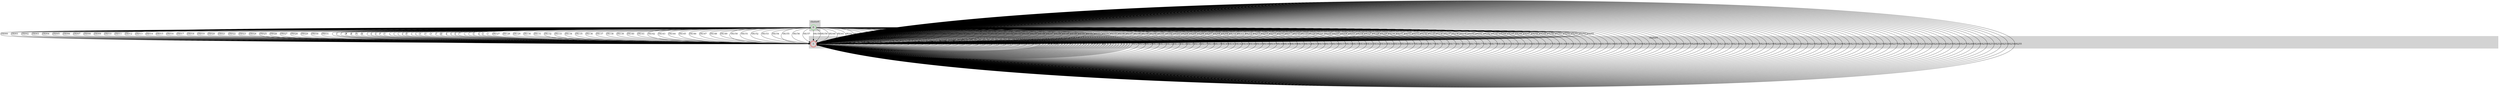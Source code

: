 digraph G {
subgraph cluster_0 {
style=filled;
color=lightgrey;
0[shape=circle color=green]
label=cluster0;
}
subgraph cluster_1 {
style=filled;
color=lightgrey;
1[shape=doublecircle color=red]
label=cluster1;
}
0->1[label= "0X000" ]
0->1[label= "0X001" ]
0->1[label= "0X002" ]
0->1[label= "0X003" ]
0->1[label= "0X004" ]
0->1[label= "0X005" ]
0->1[label= "0X006" ]
0->1[label= "0X007" ]
0->1[label= "0X008" ]
0->1[label= "0X009" ]
0->1[label= "0X010" ]
0->1[label= "0X011" ]
0->1[label= "0X012" ]
0->1[label= "0X013" ]
0->1[label= "0X014" ]
0->1[label= "0X015" ]
0->1[label= "0X016" ]
0->1[label= "0X017" ]
0->1[label= "0X018" ]
0->1[label= "0X019" ]
0->1[label= "0X020" ]
0->1[label= "0X021" ]
0->1[label= "0X022" ]
0->1[label= "0X023" ]
0->1[label= "0X024" ]
0->1[label= "0X025" ]
0->1[label= "0X026" ]
0->1[label= "0X027" ]
0->1[label= "0X028" ]
0->1[label= "0X029" ]
0->1[label= "0X030" ]
0->1[label= "0X031" ]
0->1[label= " " ]
0->1[label= "!" ]
0->1[label= "\"" ]
0->1[label= "#" ]
0->1[label= "$" ]
0->1[label= "%" ]
0->1[label= "&" ]
0->1[label= "'" ]
0->1[label= "(" ]
0->1[label= ")" ]
0->1[label= "*" ]
0->1[label= "+" ]
0->1[label= "," ]
0->1[label= "-" ]
0->1[label= "." ]
0->1[label= "/" ]
0->1[label= "0" ]
0->1[label= ":" ]
0->1[label= ";" ]
0->1[label= "<" ]
0->1[label= "=" ]
0->1[label= ">" ]
0->1[label= "?" ]
0->1[label= "@" ]
0->1[label= "[" ]
0->1[label= "\\" ]
0->1[label= "]" ]
0->1[label= "^" ]
0->1[label= "_" ]
0->1[label= "`" ]
0->1[label= "{" ]
0->1[label= "|" ]
0->1[label= "}" ]
0->1[label= "~" ]
0->1[label= "0X127" ]
0->1[label= "0X128" ]
0->1[label= "0X129" ]
0->1[label= "0X130" ]
0->1[label= "0X131" ]
0->1[label= "0X132" ]
0->1[label= "0X133" ]
0->1[label= "0X134" ]
0->1[label= "0X135" ]
0->1[label= "0X136" ]
0->1[label= "0X137" ]
0->1[label= "0X138" ]
0->1[label= "0X139" ]
0->1[label= "0X140" ]
0->1[label= "0X141" ]
0->1[label= "0X142" ]
0->1[label= "0X143" ]
0->1[label= "0X144" ]
0->1[label= "0X145" ]
0->1[label= "0X146" ]
0->1[label= "0X147" ]
0->1[label= "0X148" ]
0->1[label= "0X149" ]
0->1[label= "0X150" ]
0->1[label= "0X151" ]
0->1[label= "0X152" ]
0->1[label= "0X153" ]
0->1[label= "0X154" ]
0->1[label= "0X155" ]
0->1[label= "0X156" ]
0->1[label= "0X157" ]
0->1[label= "0X158" ]
0->1[label= "0X159" ]
0->1[label= "0X160" ]
0->1[label= "0X161" ]
0->1[label= "0X162" ]
0->1[label= "0X163" ]
0->1[label= "0X164" ]
0->1[label= "0X165" ]
0->1[label= "0X166" ]
0->1[label= "0X167" ]
0->1[label= "0X168" ]
0->1[label= "0X169" ]
0->1[label= "0X170" ]
0->1[label= "0X171" ]
0->1[label= "0X172" ]
0->1[label= "0X173" ]
0->1[label= "0X174" ]
0->1[label= "0X175" ]
0->1[label= "0X176" ]
0->1[label= "0X177" ]
0->1[label= "0X178" ]
0->1[label= "0X179" ]
0->1[label= "0X180" ]
0->1[label= "0X181" ]
0->1[label= "0X182" ]
0->1[label= "0X183" ]
0->1[label= "0X184" ]
0->1[label= "0X185" ]
0->1[label= "0X186" ]
0->1[label= "0X187" ]
0->1[label= "0X188" ]
0->1[label= "0X189" ]
0->1[label= "0X190" ]
0->1[label= "0X191" ]
0->1[label= "0X192" ]
0->1[label= "0X193" ]
0->1[label= "0X194" ]
0->1[label= "0X195" ]
0->1[label= "0X196" ]
0->1[label= "0X197" ]
0->1[label= "0X198" ]
0->1[label= "0X199" ]
0->1[label= "0X200" ]
0->1[label= "0X201" ]
0->1[label= "0X202" ]
0->1[label= "0X203" ]
0->1[label= "0X204" ]
0->1[label= "0X205" ]
0->1[label= "0X206" ]
0->1[label= "0X207" ]
0->1[label= "0X208" ]
0->1[label= "0X209" ]
0->1[label= "0X210" ]
0->1[label= "0X211" ]
0->1[label= "0X212" ]
0->1[label= "0X213" ]
0->1[label= "0X214" ]
0->1[label= "0X215" ]
0->1[label= "0X216" ]
0->1[label= "0X217" ]
0->1[label= "0X218" ]
0->1[label= "0X219" ]
0->1[label= "0X220" ]
0->1[label= "0X221" ]
0->1[label= "0X222" ]
0->1[label= "0X223" ]
0->1[label= "0X224" ]
0->1[label= "0X225" ]
0->1[label= "0X226" ]
0->1[label= "0X227" ]
0->1[label= "0X228" ]
0->1[label= "0X229" ]
0->1[label= "0X230" ]
0->1[label= "0X231" ]
0->1[label= "0X232" ]
0->1[label= "0X233" ]
0->1[label= "0X234" ]
0->1[label= "0X235" ]
0->1[label= "0X236" ]
0->1[label= "0X237" ]
0->1[label= "0X238" ]
0->1[label= "0X239" ]
0->1[label= "0X240" ]
0->1[label= "0X241" ]
0->1[label= "0X242" ]
0->1[label= "0X243" ]
0->1[label= "0X244" ]
0->1[label= "0X245" ]
0->1[label= "0X246" ]
0->1[label= "0X247" ]
0->1[label= "0X248" ]
0->1[label= "0X249" ]
0->1[label= "0X250" ]
0->1[label= "0X251" ]
0->1[label= "0X252" ]
0->1[label= "0X253" ]
0->1[label= "0X254" ]
0->1[label= "0X255" ]
1->1[label= "0X000" ]
1->1[label= "0X001" ]
1->1[label= "0X002" ]
1->1[label= "0X003" ]
1->1[label= "0X004" ]
1->1[label= "0X005" ]
1->1[label= "0X006" ]
1->1[label= "0X007" ]
1->1[label= "0X008" ]
1->1[label= "0X009" ]
1->1[label= "0X010" ]
1->1[label= "0X011" ]
1->1[label= "0X012" ]
1->1[label= "0X013" ]
1->1[label= "0X014" ]
1->1[label= "0X015" ]
1->1[label= "0X016" ]
1->1[label= "0X017" ]
1->1[label= "0X018" ]
1->1[label= "0X019" ]
1->1[label= "0X020" ]
1->1[label= "0X021" ]
1->1[label= "0X022" ]
1->1[label= "0X023" ]
1->1[label= "0X024" ]
1->1[label= "0X025" ]
1->1[label= "0X026" ]
1->1[label= "0X027" ]
1->1[label= "0X028" ]
1->1[label= "0X029" ]
1->1[label= "0X030" ]
1->1[label= "0X031" ]
1->1[label= " " ]
1->1[label= "!" ]
1->1[label= "\"" ]
1->1[label= "#" ]
1->1[label= "$" ]
1->1[label= "%" ]
1->1[label= "&" ]
1->1[label= "'" ]
1->1[label= "(" ]
1->1[label= ")" ]
1->1[label= "*" ]
1->1[label= "+" ]
1->1[label= "," ]
1->1[label= "-" ]
1->1[label= "." ]
1->1[label= "/" ]
1->1[label= "0" ]
1->1[label= ":" ]
1->1[label= ";" ]
1->1[label= "<" ]
1->1[label= "=" ]
1->1[label= ">" ]
1->1[label= "?" ]
1->1[label= "@" ]
1->1[label= "[" ]
1->1[label= "\\" ]
1->1[label= "]" ]
1->1[label= "^" ]
1->1[label= "_" ]
1->1[label= "`" ]
1->1[label= "{" ]
1->1[label= "|" ]
1->1[label= "}" ]
1->1[label= "~" ]
1->1[label= "0X127" ]
1->1[label= "0X128" ]
1->1[label= "0X129" ]
1->1[label= "0X130" ]
1->1[label= "0X131" ]
1->1[label= "0X132" ]
1->1[label= "0X133" ]
1->1[label= "0X134" ]
1->1[label= "0X135" ]
1->1[label= "0X136" ]
1->1[label= "0X137" ]
1->1[label= "0X138" ]
1->1[label= "0X139" ]
1->1[label= "0X140" ]
1->1[label= "0X141" ]
1->1[label= "0X142" ]
1->1[label= "0X143" ]
1->1[label= "0X144" ]
1->1[label= "0X145" ]
1->1[label= "0X146" ]
1->1[label= "0X147" ]
1->1[label= "0X148" ]
1->1[label= "0X149" ]
1->1[label= "0X150" ]
1->1[label= "0X151" ]
1->1[label= "0X152" ]
1->1[label= "0X153" ]
1->1[label= "0X154" ]
1->1[label= "0X155" ]
1->1[label= "0X156" ]
1->1[label= "0X157" ]
1->1[label= "0X158" ]
1->1[label= "0X159" ]
1->1[label= "0X160" ]
1->1[label= "0X161" ]
1->1[label= "0X162" ]
1->1[label= "0X163" ]
1->1[label= "0X164" ]
1->1[label= "0X165" ]
1->1[label= "0X166" ]
1->1[label= "0X167" ]
1->1[label= "0X168" ]
1->1[label= "0X169" ]
1->1[label= "0X170" ]
1->1[label= "0X171" ]
1->1[label= "0X172" ]
1->1[label= "0X173" ]
1->1[label= "0X174" ]
1->1[label= "0X175" ]
1->1[label= "0X176" ]
1->1[label= "0X177" ]
1->1[label= "0X178" ]
1->1[label= "0X179" ]
1->1[label= "0X180" ]
1->1[label= "0X181" ]
1->1[label= "0X182" ]
1->1[label= "0X183" ]
1->1[label= "0X184" ]
1->1[label= "0X185" ]
1->1[label= "0X186" ]
1->1[label= "0X187" ]
1->1[label= "0X188" ]
1->1[label= "0X189" ]
1->1[label= "0X190" ]
1->1[label= "0X191" ]
1->1[label= "0X192" ]
1->1[label= "0X193" ]
1->1[label= "0X194" ]
1->1[label= "0X195" ]
1->1[label= "0X196" ]
1->1[label= "0X197" ]
1->1[label= "0X198" ]
1->1[label= "0X199" ]
1->1[label= "0X200" ]
1->1[label= "0X201" ]
1->1[label= "0X202" ]
1->1[label= "0X203" ]
1->1[label= "0X204" ]
1->1[label= "0X205" ]
1->1[label= "0X206" ]
1->1[label= "0X207" ]
1->1[label= "0X208" ]
1->1[label= "0X209" ]
1->1[label= "0X210" ]
1->1[label= "0X211" ]
1->1[label= "0X212" ]
1->1[label= "0X213" ]
1->1[label= "0X214" ]
1->1[label= "0X215" ]
1->1[label= "0X216" ]
1->1[label= "0X217" ]
1->1[label= "0X218" ]
1->1[label= "0X219" ]
1->1[label= "0X220" ]
1->1[label= "0X221" ]
1->1[label= "0X222" ]
1->1[label= "0X223" ]
1->1[label= "0X224" ]
1->1[label= "0X225" ]
1->1[label= "0X226" ]
1->1[label= "0X227" ]
1->1[label= "0X228" ]
1->1[label= "0X229" ]
1->1[label= "0X230" ]
1->1[label= "0X231" ]
1->1[label= "0X232" ]
1->1[label= "0X233" ]
1->1[label= "0X234" ]
1->1[label= "0X235" ]
1->1[label= "0X236" ]
1->1[label= "0X237" ]
1->1[label= "0X238" ]
1->1[label= "0X239" ]
1->1[label= "0X240" ]
1->1[label= "0X241" ]
1->1[label= "0X242" ]
1->1[label= "0X243" ]
1->1[label= "0X244" ]
1->1[label= "0X245" ]
1->1[label= "0X246" ]
1->1[label= "0X247" ]
1->1[label= "0X248" ]
1->1[label= "0X249" ]
1->1[label= "0X250" ]
1->1[label= "0X251" ]
1->1[label= "0X252" ]
1->1[label= "0X253" ]
1->1[label= "0X254" ]
1->1[label= "0X255" ]
}
